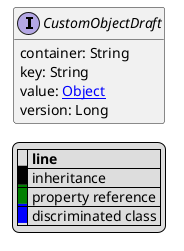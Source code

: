 @startuml

hide empty fields
hide empty methods
legend
|= |= line |
|<back:black>   </back>| inheritance |
|<back:green>   </back>| property reference |
|<back:blue>   </back>| discriminated class |
endlegend
interface CustomObjectDraft [[CustomObjectDraft.svg]]  {
    container: String
    key: String
    value: [[Object.svg Object]]
    version: Long
}






@enduml
